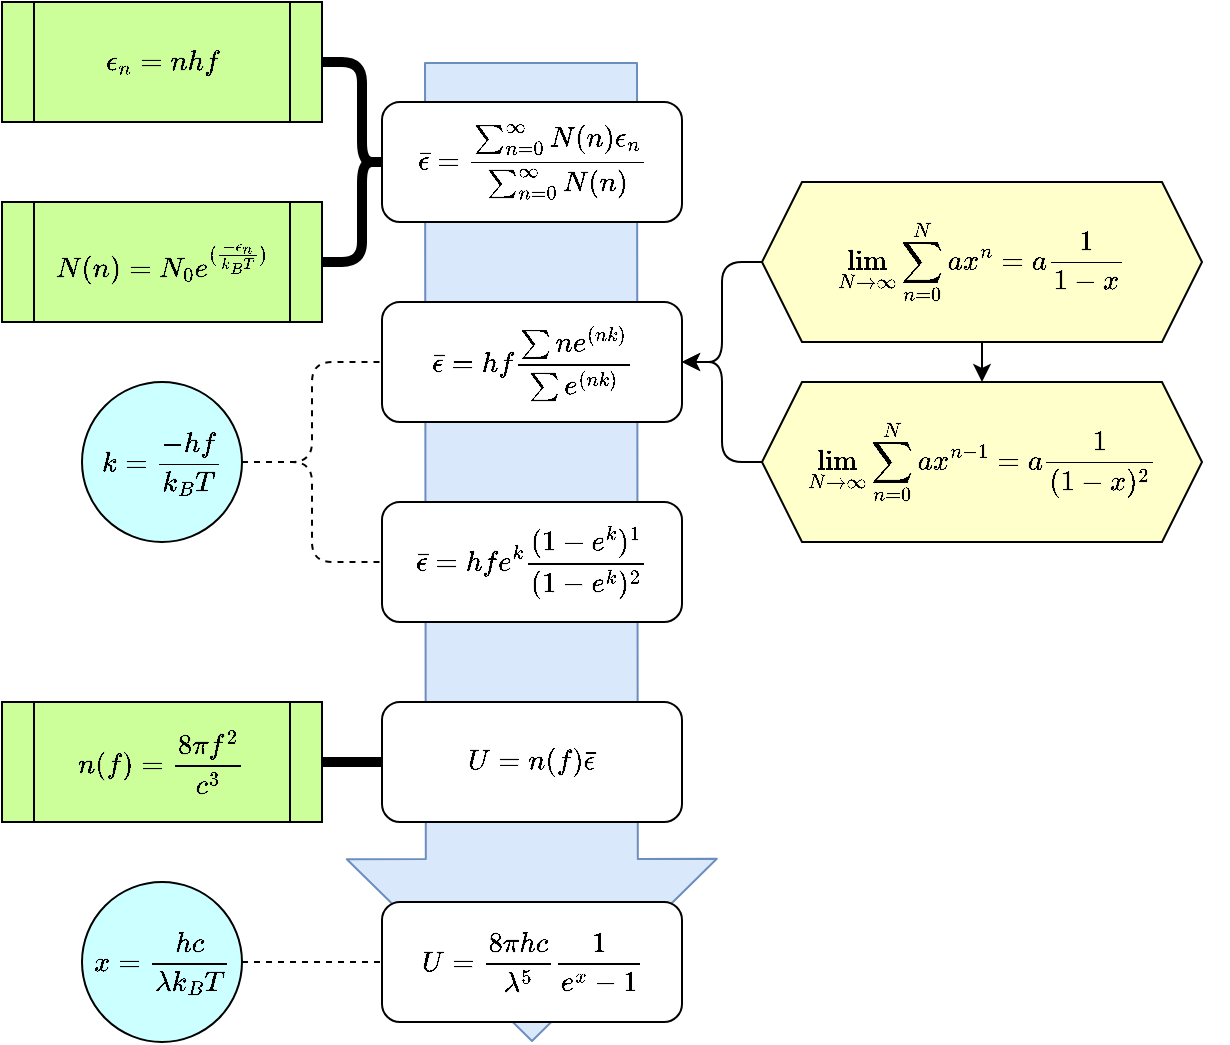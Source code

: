 <mxfile>
    <diagram id="jCdS8EOZgRIIive56Dt5" name="Page-1">
        <mxGraphModel dx="469" dy="258" grid="1" gridSize="10" guides="1" tooltips="1" connect="1" arrows="1" fold="1" page="1" pageScale="1" pageWidth="1654" pageHeight="1169" math="1" shadow="0">
            <root>
                <mxCell id="0"/>
                <mxCell id="1" parent="0"/>
                <mxCell id="35" value="" style="shape=flexArrow;endArrow=classic;html=1;endWidth=78;endSize=30;width=106;fillColor=#dae8fc;strokeColor=#6c8ebf;" parent="1" edge="1">
                    <mxGeometry width="50" height="50" relative="1" as="geometry">
                        <mxPoint x="791.5" y="339" as="sourcePoint"/>
                        <mxPoint x="792" y="829" as="targetPoint"/>
                    </mxGeometry>
                </mxCell>
                <mxCell id="3" value="$$\bar\epsilon=\frac{\sum_{n=0}^{\infty}N(n)\epsilon_n}{\sum_{n=0}^{\infty}N(n)&#10;}$$" style="rounded=1;whiteSpace=wrap;" parent="1" vertex="1">
                    <mxGeometry x="717" y="359" width="150" height="60" as="geometry"/>
                </mxCell>
                <mxCell id="13" value="$$\bar\epsilon=hf\frac{\sum ne^{(nk)}}{\sum e^{(nk)}}$$" style="rounded=1;whiteSpace=wrap;" parent="1" vertex="1">
                    <mxGeometry x="717" y="459" width="150" height="60" as="geometry"/>
                </mxCell>
                <mxCell id="19" style="edgeStyle=orthogonalEdgeStyle;rounded=1;orthogonalLoop=1;jettySize=auto;html=1;entryX=0.5;entryY=0;entryDx=0;entryDy=0;" parent="1" edge="1">
                    <mxGeometry relative="1" as="geometry">
                        <mxPoint x="710" y="320" as="targetPoint"/>
                    </mxGeometry>
                </mxCell>
                <mxCell id="22" value="$$\bar\epsilon=hfe^k\frac{(1-e^k)^1}{(1-e^k)^2}$$" style="rounded=1;whiteSpace=wrap;" parent="1" vertex="1">
                    <mxGeometry x="717" y="559" width="150" height="60" as="geometry"/>
                </mxCell>
                <mxCell id="59" style="edgeStyle=orthogonalEdgeStyle;rounded=1;orthogonalLoop=1;jettySize=auto;html=1;endArrow=none;endFill=0;strokeWidth=1;dashed=1;" parent="1" source="26" target="13" edge="1">
                    <mxGeometry relative="1" as="geometry"/>
                </mxCell>
                <mxCell id="60" style="edgeStyle=orthogonalEdgeStyle;rounded=1;orthogonalLoop=1;jettySize=auto;html=1;endArrow=none;endFill=0;strokeWidth=1;dashed=1;" parent="1" source="26" target="22" edge="1">
                    <mxGeometry relative="1" as="geometry"/>
                </mxCell>
                <mxCell id="26" value="&lt;span&gt;$$k=\frac{-hf}{k_BT}$$&lt;/span&gt;" style="ellipse;whiteSpace=wrap;html=1;aspect=fixed;direction=south;fillColor=#CCFFFF;" parent="1" vertex="1">
                    <mxGeometry x="567" y="499" width="80" height="80" as="geometry"/>
                </mxCell>
                <mxCell id="52" style="edgeStyle=orthogonalEdgeStyle;rounded=1;orthogonalLoop=1;jettySize=auto;html=1;strokeWidth=5;endArrow=none;endFill=0;" parent="1" source="27" target="3" edge="1">
                    <mxGeometry relative="1" as="geometry"/>
                </mxCell>
                <mxCell id="27" value="&lt;span&gt;$$\epsilon_n=nhf$$&lt;/span&gt;" style="shape=process;whiteSpace=wrap;html=1;backgroundOutline=1;fillColor=#CCFF99;" parent="1" vertex="1">
                    <mxGeometry x="527" y="309" width="160" height="60" as="geometry"/>
                </mxCell>
                <mxCell id="61" style="edgeStyle=orthogonalEdgeStyle;rounded=1;orthogonalLoop=1;jettySize=auto;html=1;endArrow=none;endFill=0;strokeWidth=5;" parent="1" source="28" target="29" edge="1">
                    <mxGeometry relative="1" as="geometry"/>
                </mxCell>
                <mxCell id="28" value="$$n(f)=\frac{8\pi f^2}{c^3}$$" style="shape=process;whiteSpace=wrap;html=1;backgroundOutline=1;fillColor=#CCFF99;" parent="1" vertex="1">
                    <mxGeometry x="527" y="659" width="160" height="60" as="geometry"/>
                </mxCell>
                <mxCell id="29" value="$$U=n(f)\bar\epsilon$$" style="rounded=1;whiteSpace=wrap;" parent="1" vertex="1">
                    <mxGeometry x="717" y="659" width="150" height="60" as="geometry"/>
                </mxCell>
                <mxCell id="58" style="edgeStyle=orthogonalEdgeStyle;rounded=1;orthogonalLoop=1;jettySize=auto;html=1;endArrow=none;endFill=0;strokeWidth=5;" parent="1" source="32" target="3" edge="1">
                    <mxGeometry relative="1" as="geometry"/>
                </mxCell>
                <mxCell id="32" value="$$N(n)=N_0e^{(\frac{-\epsilon_n}{k_BT})}$$" style="shape=process;whiteSpace=wrap;html=1;backgroundOutline=1;fillColor=#CCFF99;" parent="1" vertex="1">
                    <mxGeometry x="527" y="409" width="160" height="60" as="geometry"/>
                </mxCell>
                <mxCell id="39" value="$$U=\frac{8\pi hc}{\lambda^5}\frac{1}{e^{x}-1}$$" style="rounded=1;whiteSpace=wrap;" parent="1" vertex="1">
                    <mxGeometry x="717" y="759" width="150" height="60" as="geometry"/>
                </mxCell>
                <mxCell id="57" style="edgeStyle=orthogonalEdgeStyle;rounded=1;orthogonalLoop=1;jettySize=auto;html=1;dashed=1;endArrow=none;endFill=0;strokeWidth=1;" parent="1" source="42" target="39" edge="1">
                    <mxGeometry relative="1" as="geometry"/>
                </mxCell>
                <mxCell id="42" value="$$x=\frac{hc}{\lambda k_BT}$$" style="ellipse;whiteSpace=wrap;html=1;aspect=fixed;fillColor=#CCFFFF;" parent="1" vertex="1">
                    <mxGeometry x="567" y="749" width="80" height="80" as="geometry"/>
                </mxCell>
                <mxCell id="47" style="edgeStyle=orthogonalEdgeStyle;rounded=1;orthogonalLoop=1;jettySize=auto;html=1;entryX=1;entryY=0.5;entryDx=0;entryDy=0;" parent="1" source="45" target="13" edge="1">
                    <mxGeometry relative="1" as="geometry"/>
                </mxCell>
                <mxCell id="49" style="edgeStyle=orthogonalEdgeStyle;rounded=1;orthogonalLoop=1;jettySize=auto;html=1;" parent="1" source="45" target="46" edge="1">
                    <mxGeometry relative="1" as="geometry"/>
                </mxCell>
                <mxCell id="45" value="&lt;span&gt;$$\lim_{N\to\infty}\sum_{n=0}^Nax^n=a\frac{1}{1-x}$$&lt;/span&gt;" style="shape=hexagon;perimeter=hexagonPerimeter2;whiteSpace=wrap;html=1;fixedSize=1;size=20;fillColor=#FFFFCC;" parent="1" vertex="1">
                    <mxGeometry x="907" y="399" width="220" height="80" as="geometry"/>
                </mxCell>
                <mxCell id="48" style="edgeStyle=orthogonalEdgeStyle;rounded=1;orthogonalLoop=1;jettySize=auto;html=1;" parent="1" source="46" edge="1">
                    <mxGeometry relative="1" as="geometry">
                        <mxPoint x="867" y="489" as="targetPoint"/>
                        <Array as="points">
                            <mxPoint x="887" y="539"/>
                            <mxPoint x="887" y="489"/>
                        </Array>
                    </mxGeometry>
                </mxCell>
                <mxCell id="46" value="$$\lim_{N\to\infty}\sum_{n=0}^Nax^{n-1}=a\frac{1}{(1-x)^2}&lt;br style=&quot;padding: 0px ; margin: 0px&quot;&gt;$$" style="shape=hexagon;perimeter=hexagonPerimeter2;whiteSpace=wrap;html=1;fixedSize=1;size=20;fillColor=#FFFFCC;" parent="1" vertex="1">
                    <mxGeometry x="907" y="499" width="220" height="80" as="geometry"/>
                </mxCell>
            </root>
        </mxGraphModel>
    </diagram>
</mxfile>